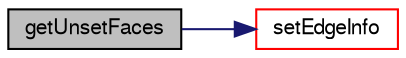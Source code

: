 digraph "getUnsetFaces"
{
  bgcolor="transparent";
  edge [fontname="FreeSans",fontsize="10",labelfontname="FreeSans",labelfontsize="10"];
  node [fontname="FreeSans",fontsize="10",shape=record];
  rankdir="LR";
  Node203 [label="getUnsetFaces",height=0.2,width=0.4,color="black", fillcolor="grey75", style="filled", fontcolor="black"];
  Node203 -> Node204 [color="midnightblue",fontsize="10",style="solid",fontname="FreeSans"];
  Node204 [label="setEdgeInfo",height=0.2,width=0.4,color="red",URL="$a24834.html#a9f94fe55440c4e0ceb1bf951f62b6ce7",tooltip="Copy initial data into allEdgeInfo_. "];
}
